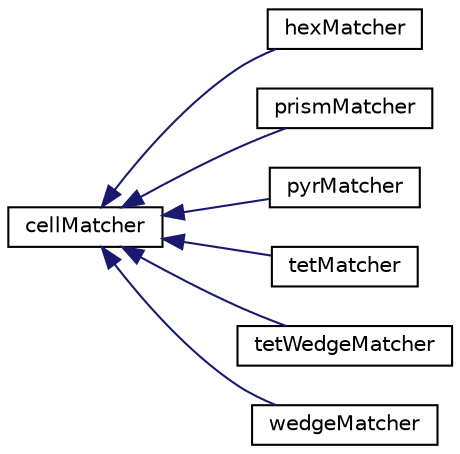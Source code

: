 digraph "Graphical Class Hierarchy"
{
  bgcolor="transparent";
  edge [fontname="Helvetica",fontsize="10",labelfontname="Helvetica",labelfontsize="10"];
  node [fontname="Helvetica",fontsize="10",shape=record];
  rankdir="LR";
  Node1 [label="cellMatcher",height=0.2,width=0.4,color="black",URL="$a00220.html",tooltip="Base class for cellshape matchers (hexMatch, prismMatch, etc.). These are classes which given a mesh ..."];
  Node1 -> Node2 [dir="back",color="midnightblue",fontsize="10",style="solid",fontname="Helvetica"];
  Node2 [label="hexMatcher",height=0.2,width=0.4,color="black",URL="$a01008.html",tooltip="A cellMatcher for hex cells. "];
  Node1 -> Node3 [dir="back",color="midnightblue",fontsize="10",style="solid",fontname="Helvetica"];
  Node3 [label="prismMatcher",height=0.2,width=0.4,color="black",URL="$a01975.html",tooltip="A cellMatcher for prism cells. "];
  Node1 -> Node4 [dir="back",color="midnightblue",fontsize="10",style="solid",fontname="Helvetica"];
  Node4 [label="pyrMatcher",height=0.2,width=0.4,color="black",URL="$a02042.html",tooltip="A cellMatcher for pyr cells. "];
  Node1 -> Node5 [dir="back",color="midnightblue",fontsize="10",style="solid",fontname="Helvetica"];
  Node5 [label="tetMatcher",height=0.2,width=0.4,color="black",URL="$a02572.html",tooltip="A cellMatcher for tet cells. "];
  Node1 -> Node6 [dir="back",color="midnightblue",fontsize="10",style="solid",fontname="Helvetica"];
  Node6 [label="tetWedgeMatcher",height=0.2,width=0.4,color="black",URL="$a02576.html",tooltip="A cellMatcher for tetWedge cells. "];
  Node1 -> Node7 [dir="back",color="midnightblue",fontsize="10",style="solid",fontname="Helvetica"];
  Node7 [label="wedgeMatcher",height=0.2,width=0.4,color="black",URL="$a02862.html",tooltip="A cellMatcher for wedge cells. "];
}
